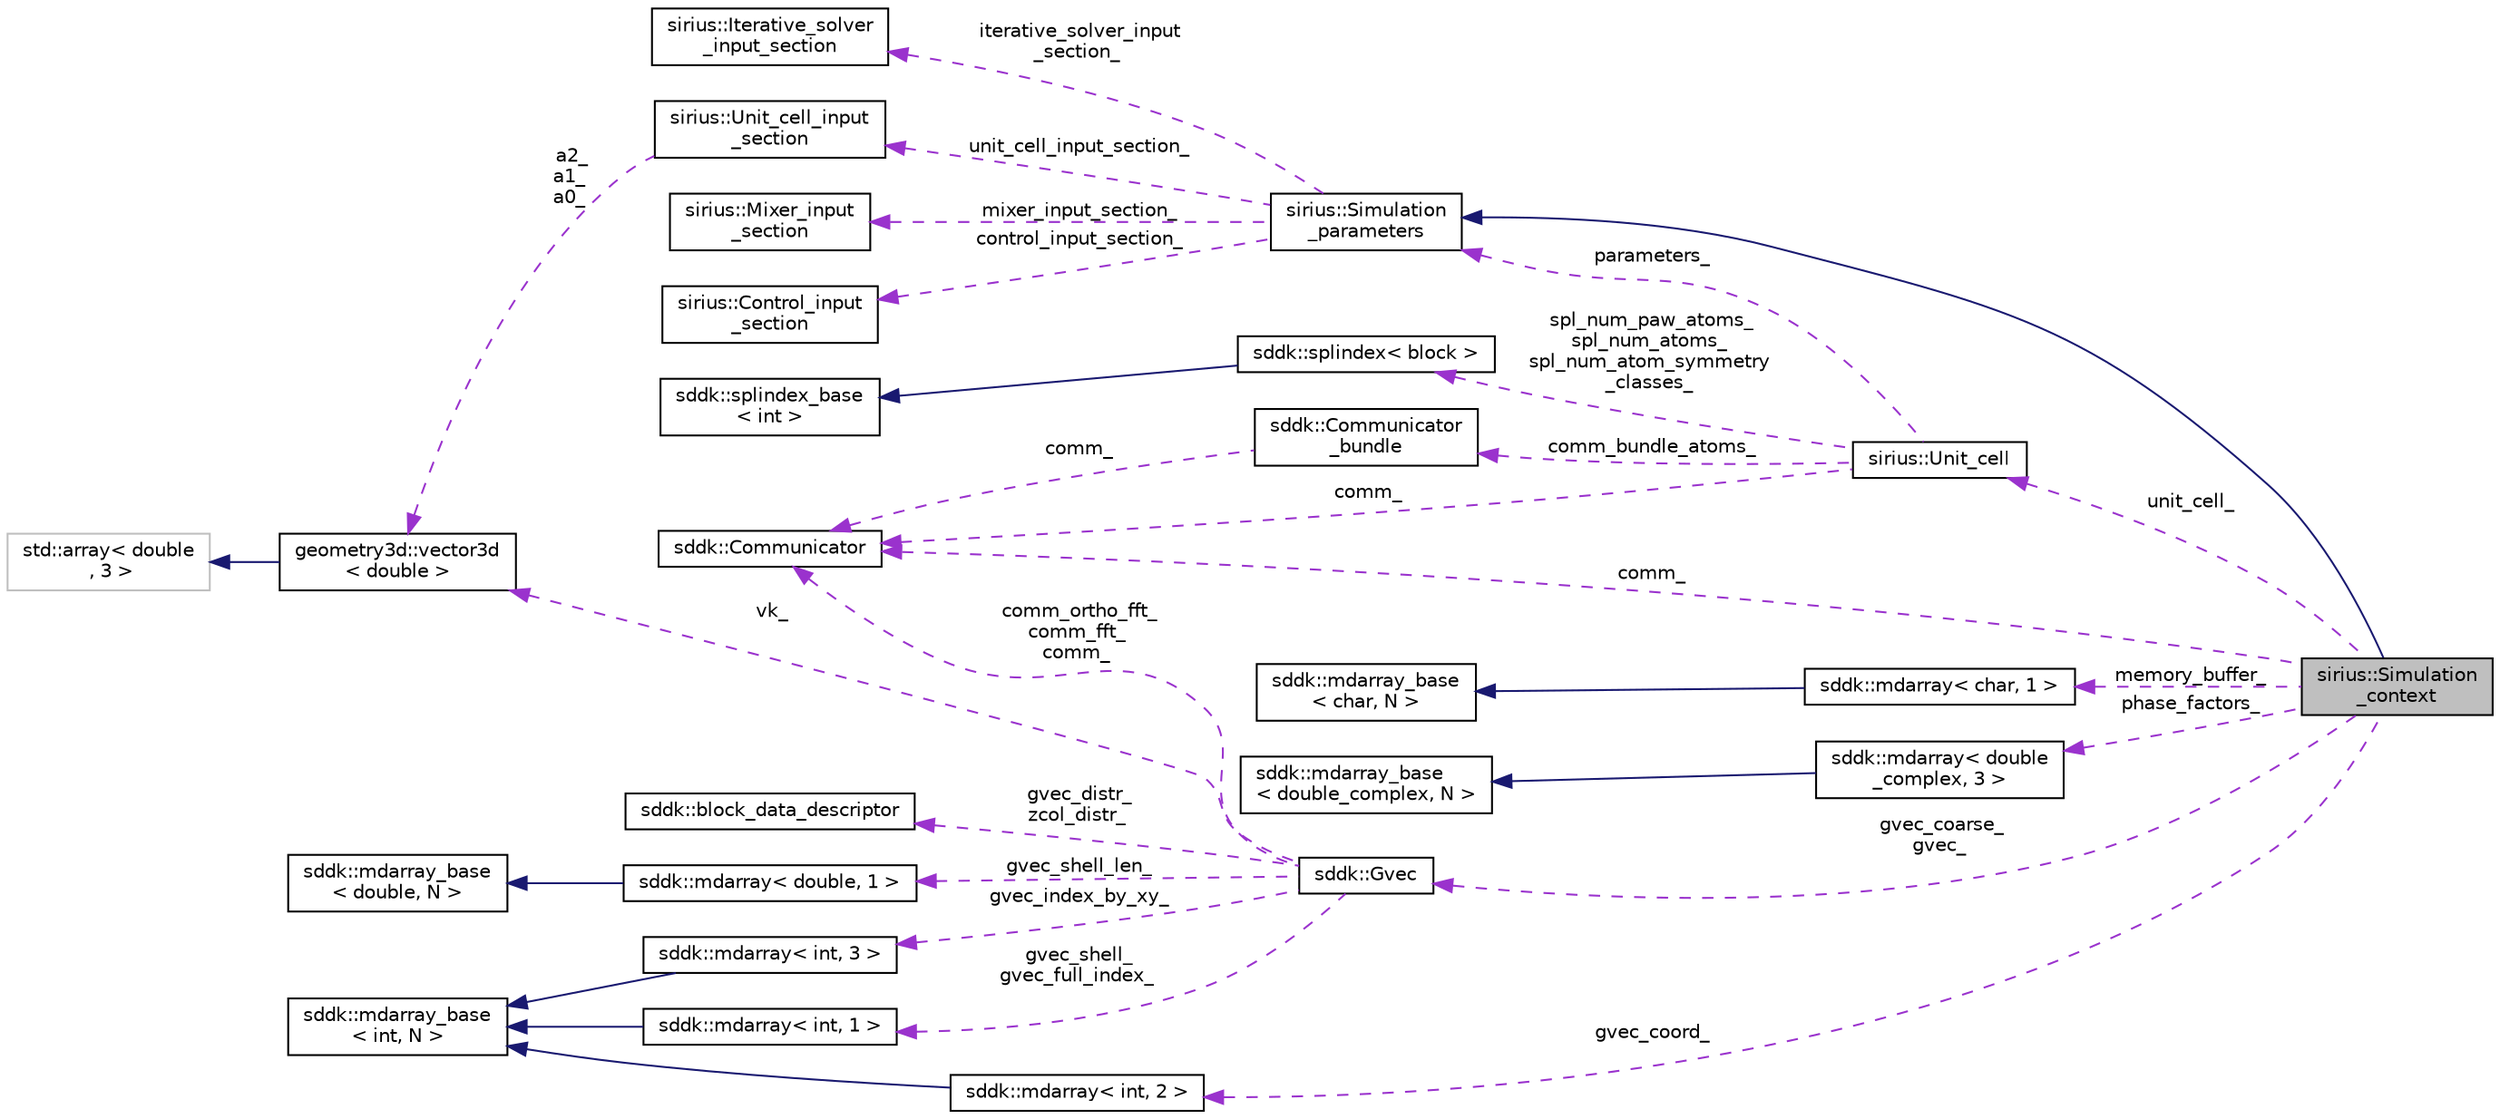 digraph "sirius::Simulation_context"
{
 // INTERACTIVE_SVG=YES
  edge [fontname="Helvetica",fontsize="10",labelfontname="Helvetica",labelfontsize="10"];
  node [fontname="Helvetica",fontsize="10",shape=record];
  rankdir="LR";
  Node1 [label="sirius::Simulation\l_context",height=0.2,width=0.4,color="black", fillcolor="grey75", style="filled", fontcolor="black"];
  Node2 -> Node1 [dir="back",color="midnightblue",fontsize="10",style="solid",fontname="Helvetica"];
  Node2 [label="sirius::Simulation\l_parameters",height=0.2,width=0.4,color="black", fillcolor="white", style="filled",URL="$classsirius_1_1_simulation__parameters.html",tooltip="Basic parameters of the simulation. "];
  Node3 -> Node2 [dir="back",color="darkorchid3",fontsize="10",style="dashed",label=" iterative_solver_input\l_section_" ,fontname="Helvetica"];
  Node3 [label="sirius::Iterative_solver\l_input_section",height=0.2,width=0.4,color="black", fillcolor="white", style="filled",URL="$structsirius_1_1_iterative__solver__input__section.html"];
  Node4 -> Node2 [dir="back",color="darkorchid3",fontsize="10",style="dashed",label=" unit_cell_input_section_" ,fontname="Helvetica"];
  Node4 [label="sirius::Unit_cell_input\l_section",height=0.2,width=0.4,color="black", fillcolor="white", style="filled",URL="$structsirius_1_1_unit__cell__input__section.html",tooltip="Parse unit cell input section. "];
  Node5 -> Node4 [dir="back",color="darkorchid3",fontsize="10",style="dashed",label=" a2_\na1_\na0_" ,fontname="Helvetica"];
  Node5 [label="geometry3d::vector3d\l\< double \>",height=0.2,width=0.4,color="black", fillcolor="white", style="filled",URL="$classgeometry3d_1_1vector3d.html"];
  Node6 -> Node5 [dir="back",color="midnightblue",fontsize="10",style="solid",fontname="Helvetica"];
  Node6 [label="std::array\< double\l , 3 \>",height=0.2,width=0.4,color="grey75", fillcolor="white", style="filled"];
  Node7 -> Node2 [dir="back",color="darkorchid3",fontsize="10",style="dashed",label=" mixer_input_section_" ,fontname="Helvetica"];
  Node7 [label="sirius::Mixer_input\l_section",height=0.2,width=0.4,color="black", fillcolor="white", style="filled",URL="$structsirius_1_1_mixer__input__section.html"];
  Node8 -> Node2 [dir="back",color="darkorchid3",fontsize="10",style="dashed",label=" control_input_section_" ,fontname="Helvetica"];
  Node8 [label="sirius::Control_input\l_section",height=0.2,width=0.4,color="black", fillcolor="white", style="filled",URL="$structsirius_1_1_control__input__section.html",tooltip="Parse control input section. "];
  Node9 -> Node1 [dir="back",color="darkorchid3",fontsize="10",style="dashed",label=" gvec_coord_" ,fontname="Helvetica"];
  Node9 [label="sddk::mdarray\< int, 2 \>",height=0.2,width=0.4,color="black", fillcolor="white", style="filled",URL="$classsddk_1_1mdarray.html"];
  Node10 -> Node9 [dir="back",color="midnightblue",fontsize="10",style="solid",fontname="Helvetica"];
  Node10 [label="sddk::mdarray_base\l\< int, N \>",height=0.2,width=0.4,color="black", fillcolor="white", style="filled",URL="$classsddk_1_1mdarray__base.html"];
  Node11 -> Node1 [dir="back",color="darkorchid3",fontsize="10",style="dashed",label=" memory_buffer_" ,fontname="Helvetica"];
  Node11 [label="sddk::mdarray\< char, 1 \>",height=0.2,width=0.4,color="black", fillcolor="white", style="filled",URL="$classsddk_1_1mdarray.html"];
  Node12 -> Node11 [dir="back",color="midnightblue",fontsize="10",style="solid",fontname="Helvetica"];
  Node12 [label="sddk::mdarray_base\l\< char, N \>",height=0.2,width=0.4,color="black", fillcolor="white", style="filled",URL="$classsddk_1_1mdarray__base.html"];
  Node13 -> Node1 [dir="back",color="darkorchid3",fontsize="10",style="dashed",label=" phase_factors_" ,fontname="Helvetica"];
  Node13 [label="sddk::mdarray\< double\l_complex, 3 \>",height=0.2,width=0.4,color="black", fillcolor="white", style="filled",URL="$classsddk_1_1mdarray.html"];
  Node14 -> Node13 [dir="back",color="midnightblue",fontsize="10",style="solid",fontname="Helvetica"];
  Node14 [label="sddk::mdarray_base\l\< double_complex, N \>",height=0.2,width=0.4,color="black", fillcolor="white", style="filled",URL="$classsddk_1_1mdarray__base.html"];
  Node15 -> Node1 [dir="back",color="darkorchid3",fontsize="10",style="dashed",label=" comm_" ,fontname="Helvetica"];
  Node15 [label="sddk::Communicator",height=0.2,width=0.4,color="black", fillcolor="white", style="filled",URL="$classsddk_1_1_communicator.html",tooltip="MPI communicator wrapper. "];
  Node16 -> Node1 [dir="back",color="darkorchid3",fontsize="10",style="dashed",label=" gvec_coarse_\ngvec_" ,fontname="Helvetica"];
  Node16 [label="sddk::Gvec",height=0.2,width=0.4,color="black", fillcolor="white", style="filled",URL="$classsddk_1_1_gvec.html",tooltip="Store list of G-vectors for FFTs and G+k basis functions. "];
  Node17 -> Node16 [dir="back",color="darkorchid3",fontsize="10",style="dashed",label=" gvec_index_by_xy_" ,fontname="Helvetica"];
  Node17 [label="sddk::mdarray\< int, 3 \>",height=0.2,width=0.4,color="black", fillcolor="white", style="filled",URL="$classsddk_1_1mdarray.html"];
  Node10 -> Node17 [dir="back",color="midnightblue",fontsize="10",style="solid",fontname="Helvetica"];
  Node18 -> Node16 [dir="back",color="darkorchid3",fontsize="10",style="dashed",label=" gvec_shell_len_" ,fontname="Helvetica"];
  Node18 [label="sddk::mdarray\< double, 1 \>",height=0.2,width=0.4,color="black", fillcolor="white", style="filled",URL="$classsddk_1_1mdarray.html"];
  Node19 -> Node18 [dir="back",color="midnightblue",fontsize="10",style="solid",fontname="Helvetica"];
  Node19 [label="sddk::mdarray_base\l\< double, N \>",height=0.2,width=0.4,color="black", fillcolor="white", style="filled",URL="$classsddk_1_1mdarray__base.html"];
  Node20 -> Node16 [dir="back",color="darkorchid3",fontsize="10",style="dashed",label=" gvec_shell_\ngvec_full_index_" ,fontname="Helvetica"];
  Node20 [label="sddk::mdarray\< int, 1 \>",height=0.2,width=0.4,color="black", fillcolor="white", style="filled",URL="$classsddk_1_1mdarray.html"];
  Node10 -> Node20 [dir="back",color="midnightblue",fontsize="10",style="solid",fontname="Helvetica"];
  Node21 -> Node16 [dir="back",color="darkorchid3",fontsize="10",style="dashed",label=" gvec_distr_\nzcol_distr_" ,fontname="Helvetica"];
  Node21 [label="sddk::block_data_descriptor",height=0.2,width=0.4,color="black", fillcolor="white", style="filled",URL="$structsddk_1_1block__data__descriptor.html"];
  Node15 -> Node16 [dir="back",color="darkorchid3",fontsize="10",style="dashed",label=" comm_ortho_fft_\ncomm_fft_\ncomm_" ,fontname="Helvetica"];
  Node5 -> Node16 [dir="back",color="darkorchid3",fontsize="10",style="dashed",label=" vk_" ,fontname="Helvetica"];
  Node22 -> Node1 [dir="back",color="darkorchid3",fontsize="10",style="dashed",label=" unit_cell_" ,fontname="Helvetica"];
  Node22 [label="sirius::Unit_cell",height=0.2,width=0.4,color="black", fillcolor="white", style="filled",URL="$classsirius_1_1_unit__cell.html"];
  Node23 -> Node22 [dir="back",color="darkorchid3",fontsize="10",style="dashed",label=" comm_bundle_atoms_" ,fontname="Helvetica"];
  Node23 [label="sddk::Communicator\l_bundle",height=0.2,width=0.4,color="black", fillcolor="white", style="filled",URL="$classsddk_1_1_communicator__bundle.html",tooltip="A bundle of MPI communicators. "];
  Node15 -> Node23 [dir="back",color="darkorchid3",fontsize="10",style="dashed",label=" comm_" ,fontname="Helvetica"];
  Node24 -> Node22 [dir="back",color="darkorchid3",fontsize="10",style="dashed",label=" spl_num_paw_atoms_\nspl_num_atoms_\nspl_num_atom_symmetry\l_classes_" ,fontname="Helvetica"];
  Node24 [label="sddk::splindex\< block \>",height=0.2,width=0.4,color="black", fillcolor="white", style="filled",URL="$classsddk_1_1splindex.html"];
  Node25 -> Node24 [dir="back",color="midnightblue",fontsize="10",style="solid",fontname="Helvetica"];
  Node25 [label="sddk::splindex_base\l\< int \>",height=0.2,width=0.4,color="black", fillcolor="white", style="filled",URL="$classsddk_1_1splindex__base.html"];
  Node15 -> Node22 [dir="back",color="darkorchid3",fontsize="10",style="dashed",label=" comm_" ,fontname="Helvetica"];
  Node2 -> Node22 [dir="back",color="darkorchid3",fontsize="10",style="dashed",label=" parameters_" ,fontname="Helvetica"];
}
